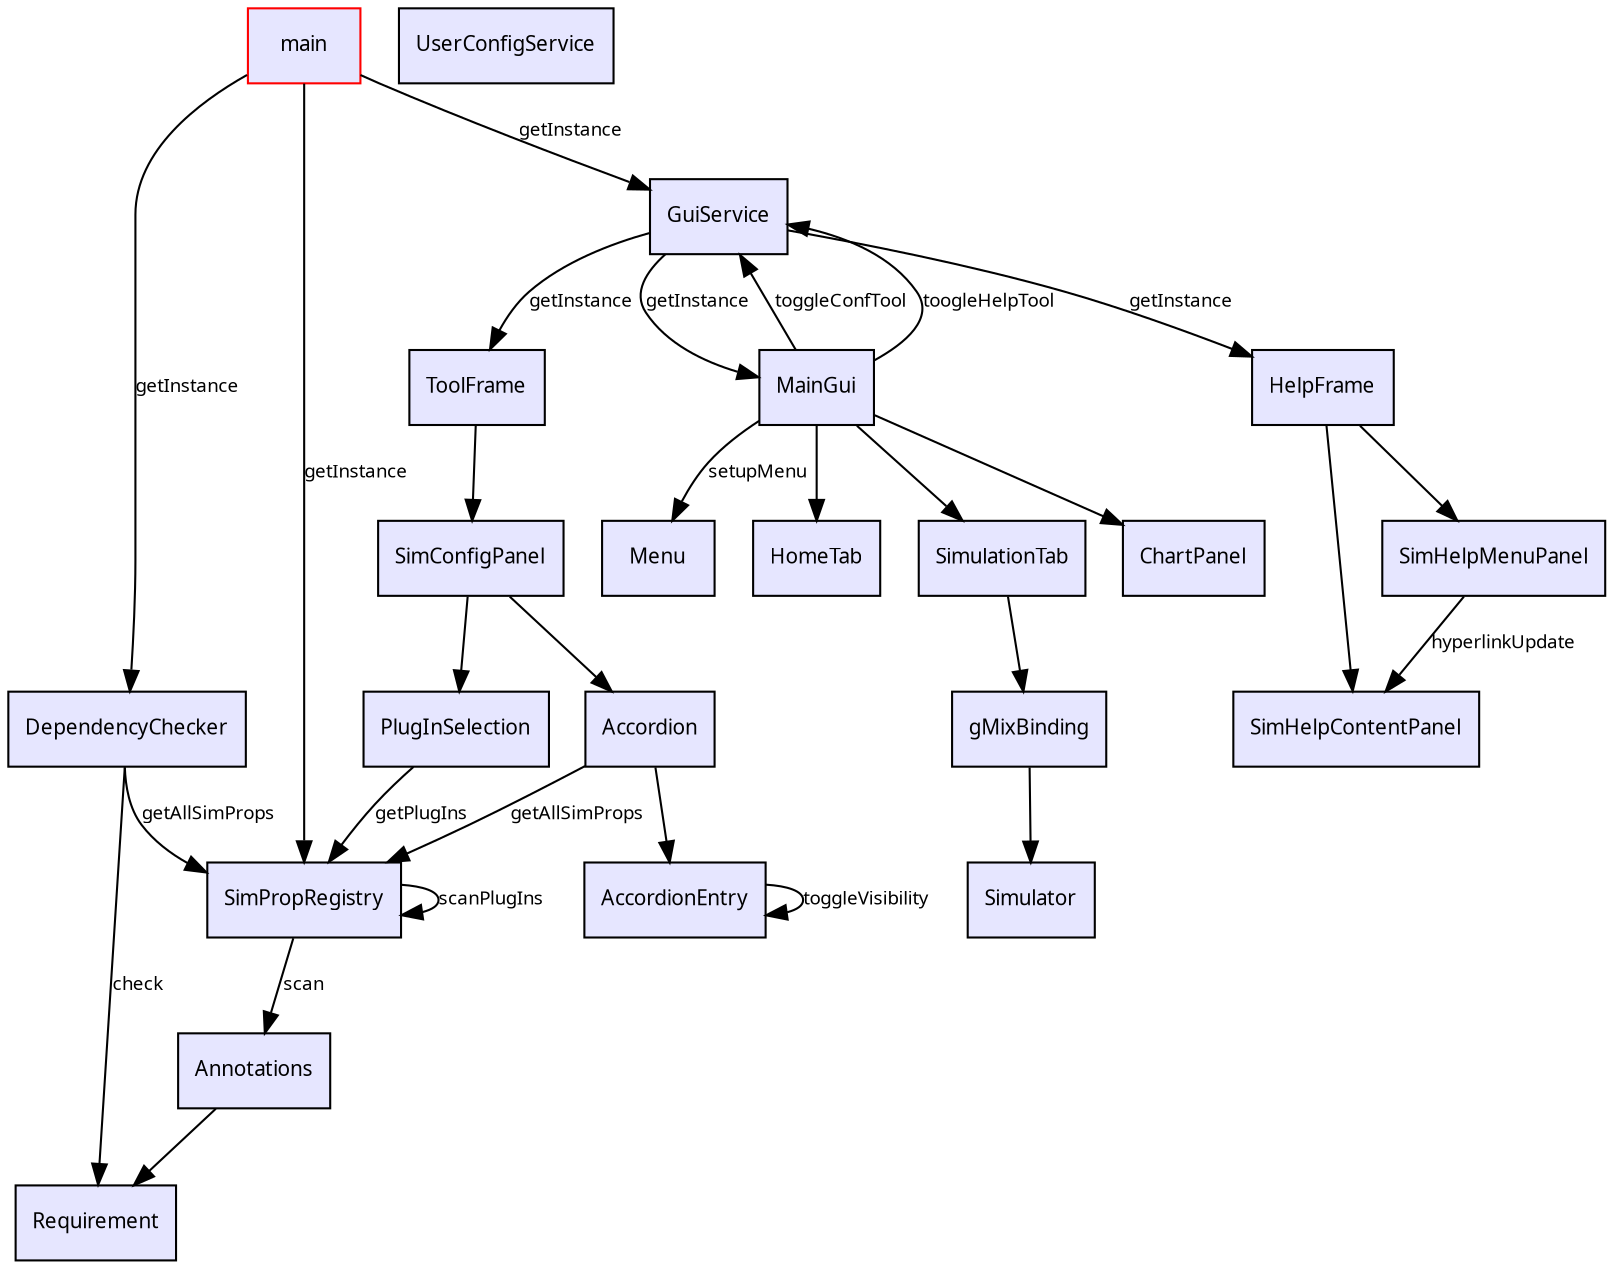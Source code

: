 digraph G {
node [fontname=Verdana,fontsize=10]
node [style=filled]
node [fillcolor="#e6e6ff"]
node [color="#e6e6ff"]
edge [fontname=Verdana,color="#000000"]

main [shape=box, color=red]
SimPropRegistry [shape=box, color=black]
DependencyChecker [shape=box, color=black]
Annotations [shape=box, color=black]
Requirement [shape=box, color=black]
GuiService [shape=box, color=black]
MainGui [shape=box, color=black]
ToolFrame [shape=box, color=black]
HelpFrame [shape=box, color=black]
SimHelpContentPanel [shape=box, color=black]
SimHelpMenuPanel [shape=box, color=black]
SimConfigPanel [shape=box, color=black]
PlugInSelection [shape=box, color=black]
Accordion [shape=box, color=black]
AccordionEntry [shape=box, color=black]
Menu [shape=box, color=black]
HomeTab [shape=box, color=black]
SimulationTab [shape=box, color=black]
ChartPanel [shape=box, color=black]
UserConfigService [shape=box, color=black]
gMixBinding [shape=box, color=black]
Simulator [shape=box, color=black]

main -> SimPropRegistry [label="getInstance",fontsize=9]
main -> DependencyChecker [label="getInstance",fontsize=9]
main -> GuiService [label="getInstance",fontsize=9]

SimPropRegistry -> Annotations [label="scan",fontsize=9]
SimPropRegistry -> SimPropRegistry [label="scanPlugIns",fontsize=9]
Annotations -> Requirement

DependencyChecker -> SimPropRegistry [label="getAllSimProps",fontsize=9]
DependencyChecker -> Requirement [label="check",fontsize=9]

GuiService -> MainGui [label="getInstance",fontsize=9]
GuiService -> ToolFrame [label="getInstance",fontsize=9]
GuiService -> HelpFrame [label="getInstance",fontsize=9]

ToolFrame -> SimConfigPanel
SimConfigPanel -> PlugInSelection
SimConfigPanel -> Accordion 

PlugInSelection -> SimPropRegistry [label="getPlugIns",fontsize=9]
Accordion -> SimPropRegistry [label="getAllSimProps",fontsize=9]
Accordion -> AccordionEntry
AccordionEntry -> AccordionEntry [label="toggleVisibility",fontsize=9]

HelpFrame -> SimHelpContentPanel
HelpFrame -> SimHelpMenuPanel
SimHelpMenuPanel -> SimHelpContentPanel [label="hyperlinkUpdate",fontsize=9]

MainGui -> GuiService [label="toggleConfTool",fontsize=9]
MainGui -> GuiService [label="toogleHelpTool",fontsize=9]
MainGui -> Menu [label="setupMenu",fontsize=9]
MainGui -> HomeTab
MainGui -> SimulationTab
MainGui -> ChartPanel

SimulationTab -> gMixBinding
gMixBinding -> Simulator

}